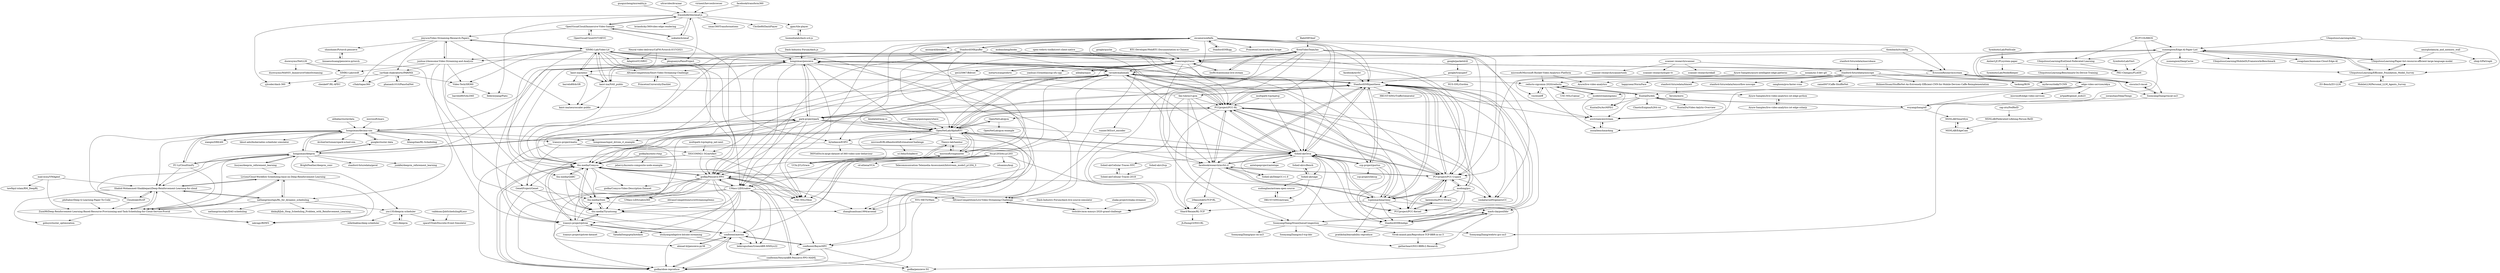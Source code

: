 digraph G {
"guoguicheng/mxreality.js" -> "fraunhoferhhi/omaf.js" ["e"=1]
"alibaba/clusterdata" -> "hongzimao/decima-sim" ["e"=1]
"ravinet/mahimahi" -> "StanfordSNR/pantheon"
"ravinet/mahimahi" -> "PCCproject/PCC-RL"
"ravinet/mahimahi" -> "hongzimao/pensieve"
"ravinet/mahimahi" -> "OpenNetLab/AlphaRTC"
"ravinet/mahimahi" -> "Soheil-ab/Orca"
"ravinet/mahimahi" -> "microsoft/ringmaster"
"ravinet/mahimahi" -> "facebookresearch/mvfst-rl"
"ravinet/mahimahi" -> "SIGCOMM21-5G/artifact"
"ravinet/mahimahi" -> "ccp-project/portus"
"ravinet/mahimahi" -> "PCCproject/PCC-Uspace"
"ravinet/mahimahi" -> "park-project/park"
"ravinet/mahimahi" -> "tcpexmachina/remy"
"ravinet/mahimahi" -> "USC-NSL/Oboe"
"ravinet/mahimahi" -> "godka/Pensieve-PPO"
"ravinet/mahimahi" -> "bytedance/E3PO"
"tkn-tub/ns3-gym" -> "StanfordSNR/pantheon" ["e"=1]
"tkn-tub/ns3-gym" -> "PCCproject/PCC-RL" ["e"=1]
"tkn-tub/ns3-gym" -> "facebookresearch/mvfst-rl" ["e"=1]
"tkn-tub/ns3-gym" -> "Sharif-Rezaie/RL-TCP" ["e"=1]
"tkn-tub/ns3-gym" -> "Soheil-ab/Orca" ["e"=1]
"tkn-tub/ns3-gym" -> "hongzimao/pensieve" ["e"=1]
"tkn-tub/ns3-gym" -> "SoonyangZhang/DrainQueueCongestion" ["e"=1]
"godka/kurento-rtmp" -> "jehervy/kurento-composite-node-example"
"godka/kurento-rtmp" -> "thu-media/Comyco"
"facebook/mvfst" -> "StanfordSNR/pantheon" ["e"=1]
"RTC-Developer/WebRTC-Documentation-in-Chinese" -> "yuanrongxi/razor" ["e"=1]
"chunying/gaminganywhere" -> "OpenNetLab/AlphaRTC" ["e"=1]
"yuanrongxi/razor" -> "OpenNetLab/AlphaRTC"
"yuanrongxi/razor" -> "qw225967/Bifrost"
"yuanrongxi/razor" -> "EricssonResearch/scream"
"yuanrongxi/razor" -> "SoonyangZhang/rmcat-ns3"
"yuanrongxi/razor" -> "metartc/yangwebrtc" ["e"=1]
"yuanrongxi/razor" -> "SoonyangZhang/DrainQueueCongestion"
"yuanrongxi/razor" -> "PCCproject/PCC-RL"
"yuanrongxi/razor" -> "PCCproject/PCC-Uspace"
"yuanrongxi/razor" -> "ravinet/mahimahi"
"yuanrongxi/razor" -> "liwf616/awesome-live-stream" ["e"=1]
"yuanrongxi/razor" -> "yanhua133/mediasoup-sfu-cpp" ["e"=1]
"yuanrongxi/razor" -> "alibaba/xquic" ["e"=1]
"yuanrongxi/razor" -> "thu-media/Comyco"
"yuanrongxi/razor" -> "thu-media/Zwei"
"yuanrongxi/razor" -> "KwaiVideoTeam/las"
"liwf616/awesome-live-stream" -> "yuanrongxi/razor" ["e"=1]
"liwf616/awesome-live-stream" -> "KwaiVideoTeam/las" ["e"=1]
"excamera/alfalfa" -> "hongzimao/pensieve"
"excamera/alfalfa" -> "OpenNetLab/AlphaRTC"
"excamera/alfalfa" -> "StanfordSNR/puffer"
"excamera/alfalfa" -> "ravinet/mahimahi"
"excamera/alfalfa" -> "aisouard/libwebrtc" ["e"=1]
"excamera/alfalfa" -> "yuanrongxi/razor"
"excamera/alfalfa" -> "StanfordSNR/pantheon"
"excamera/alfalfa" -> "Soheil-ab/Orca"
"excamera/alfalfa" -> "StanfordSNR/gg" ["e"=1]
"excamera/alfalfa" -> "UMass-LIDS/sabre"
"excamera/alfalfa" -> "PCCproject/PCC-RL"
"excamera/alfalfa" -> "PCCproject/PCC-Uspace"
"excamera/alfalfa" -> "microsoft/ringmaster"
"excamera/alfalfa" -> "EricssonResearch/scream"
"excamera/alfalfa" -> "PrincetonUniversity/NG-Scope" ["e"=1]
"SoonyangZhang/DrainQueueCongestion" -> "SoonyangZhang/ns3-tcp-bbr"
"SoonyangZhang/DrainQueueCongestion" -> "Vivek-anand-jain/Reproduce-TCP-BBR-in-ns-3"
"SoonyangZhang/DrainQueueCongestion" -> "mark-claypool/bbr"
"SoonyangZhang/DrainQueueCongestion" -> "SoonyangZhang/quic-on-ns3" ["e"=1]
"SoonyangZhang/DrainQueueCongestion" -> "Soheil-ab/Orca"
"SoonyangZhang/DrainQueueCongestion" -> "gatherheart/NS3-BBRv2-Research"
"SoonyangZhang/DrainQueueCongestion" -> "SoonyangZhang/webrtc-gcc-ns3"
"OpenVisualCloud/SVT-HEVC" -> "OpenVisualCloud/Immersive-Video-Sample" ["e"=1]
"mobinsheng/books" -> "yuanrongxi/razor" ["e"=1]
"SINRG-Lab/Video-Lit" -> "kaist-ina/nemo"
"SINRG-Lab/Video-Lit" -> "jinyucn/Video-Streaming-Research-Papers"
"SINRG-Lab/Video-Lit" -> "pkuguanyu/PanoProject"
"SINRG-Lab/Video-Lit" -> "kaist-ina/NAS_public"
"SINRG-Lab/Video-Lit" -> "awstream/awstream"
"SINRG-Lab/Video-Lit" -> "godka/Pensieve-PPO"
"SINRG-Lab/Video-Lit" -> "hongzimao/pensieve"
"SINRG-Lab/Video-Lit" -> "Video-Tech/SR360"
"SINRG-Lab/Video-Lit" -> "AItransCompetition/Short-Video-Streaming-Challenge"
"SINRG-Lab/Video-Lit" -> "AdaptiveVC/SRVC"
"SINRG-Lab/Video-Lit" -> "UMass-LIDS/sabre"
"SINRG-Lab/Video-Lit" -> "junhua-l/Awesome-Video-Streaming-and-Analysis"
"SINRG-Lab/Video-Lit" -> "thu-media/Tiyuntsong"
"SINRG-Lab/Video-Lit" -> "thu-media/Comyco"
"SINRG-Lab/Video-Lit" -> "confiwent/BayesMPC"
"park-project/park" -> "PCCproject/PCC-RL"
"park-project/park" -> "hongzimao/decima-sim"
"park-project/park" -> "hongzimao/input_driven_rl_example"
"park-project/park" -> "thu-media/Comyco"
"park-project/park" -> "hongzimao/pensieve"
"park-project/park" -> "facebookresearch/mvfst-rl"
"park-project/park" -> "godka/Pensieve-PPO"
"park-project/park" -> "Soheil-ab/Orca"
"park-project/park" -> "ravinet/mahimahi"
"park-project/park" -> "StanfordSNR/pantheon"
"park-project/park" -> "transys-project/metis"
"park-project/park" -> "OpenNetLab/AlphaRTC"
"park-project/park" -> "USC-NSL/Oboe"
"park-project/park" -> "hongzimao/deeprm"
"park-project/park" -> "AItransCompetition/Live-Video-Streaming-Challenge"
"StanfordSNR/puffer" -> "hongzimao/pensieve"
"StanfordSNR/puffer" -> "StanfordSNR/pantheon"
"StanfordSNR/puffer" -> "ravinet/mahimahi"
"StanfordSNR/puffer" -> "PCCproject/PCC-RL"
"StanfordSNR/puffer" -> "OpenNetLab/AlphaRTC"
"StanfordSNR/puffer" -> "thu-media/Comyco"
"StanfordSNR/puffer" -> "yuanrongxi/razor"
"StanfordSNR/puffer" -> "excamera/alfalfa"
"StanfordSNR/puffer" -> "UMass-LIDS/sabre"
"StanfordSNR/puffer" -> "microsoft/ringmaster"
"StanfordSNR/puffer" -> "Soheil-ab/Orca"
"StanfordSNR/puffer" -> "PCCproject/PCC-Uspace"
"StanfordSNR/puffer" -> "AItransCompetition/Live-Video-Streaming-Challenge"
"StanfordSNR/puffer" -> "godka/Pensieve-PPO"
"StanfordSNR/puffer" -> "transys-project/pitree"
"vaibkumr/JobSchedulingRLenv" -> "spaceVStab/Discrete-Event-Simulator"
"SoonyangZhang/rmcat-ns3" -> "cisco/ns3-rmcat"
"SoonyangZhang/rmcat-ns3" -> "SoonyangZhang/webrtc-gcc-ns3"
"PCCproject/PCC-Kernel" -> "PCCproject/PCC-Uspace"
"PCCproject/PCC-Kernel" -> "kaiwenzha/PCC-Vivace"
"fraunhoferhhi/omaf.js" -> "nokiatech/omaf"
"fraunhoferhhi/omaf.js" -> "OpenVisualCloud/Immersive-Video-Sample"
"fraunhoferhhi/omaf.js" -> "briandicky/360video-edge-rendering" ["e"=1]
"fraunhoferhhi/omaf.js" -> "gpac/tile-player"
"fraunhoferhhi/omaf.js" -> "yjlcoder/dash-360"
"fraunhoferhhi/omaf.js" -> "pkuguanyu/PanoProject"
"fraunhoferhhi/omaf.js" -> "xmar/360Transformations" ["e"=1]
"fraunhoferhhi/omaf.js" -> "Chrille89/DashPlayer"
"fraunhoferhhi/omaf.js" -> "federerjiang/Plato" ["e"=1]
"mark-claypool/bbr" -> "Vivek-anand-jain/Reproduce-TCP-BBR-in-ns-3"
"mark-claypool/bbr" -> "SoonyangZhang/DrainQueueCongestion"
"mark-claypool/bbr" -> "StanfordSNR/indigo"
"mark-claypool/bbr" -> "gatherheart/NS3-BBRv2-Research"
"itu-p1203/itu-p1203" -> "twitchtv/acm-mmsys-2020-grand-challenge"
"itu-p1203/itu-p1203" -> "thu-media/Comyco"
"itu-p1203/itu-p1203" -> "Telecommunication-Telemedia-Assessment/bitstream_mode3_p1204_3" ["e"=1]
"itu-p1203/itu-p1203" -> "UMass-LIDS/sabre"
"itu-p1203/itu-p1203" -> "thu-media/Tiyuntsong"
"itu-p1203/itu-p1203" -> "confiwent/BayesMPC"
"itu-p1203/itu-p1203" -> "USC-NSL/Oboe"
"itu-p1203/itu-p1203" -> "godka/Pensieve-PPO"
"itu-p1203/itu-p1203" -> "zduanmu/ksqi"
"itu-p1203/itu-p1203" -> "cd-athena/VCA" ["e"=1]
"liucyao/deeprm_reforement_learning" -> "hongzimao/deeprm"
"liucyao/deeprm_reforement_learning" -> "Livioni/Cloud-Workflow-Scheduling-base-on-Deep-Reinforcement-Learning"
"FC-Li/CloudSimPy" -> "Shahid-Mohammed-Shaikbepari/Deep-Reinforcement-Learning-for-cloud" ["e"=1]
"FC-Li/CloudSimPy" -> "hongzimao/decima-sim" ["e"=1]
"FC-Li/CloudSimPy" -> "hongzimao/deeprm" ["e"=1]
"FC-Li/CloudSimPy" -> "Zuox99/Deep-Reinforcement-Learning-Based-Resource-Provisioning-and-Task-Scheduling-for-Cloud-Service-Provid" ["e"=1]
"AItransCompetition/LiveStreamingDemo" -> "thu-media/Tiyuntsong"
"Azure-Samples/azure-intelligent-edge-patterns" -> "Azure/live-video-analytics" ["e"=1]
"modong/pcc" -> "PCCproject/PCC-Uspace"
"modong/pcc" -> "PCCproject/PCC-Kernel"
"modong/pcc" -> "kaiwenzha/PCC-Vivace"
"modong/pcc" -> "venkatarun95/genericCC"
"modong/pcc" -> "StanfordSNR/pantheon"
"modong/pcc" -> "StanfordSNR/indigo"
"modong/pcc" -> "tcpexmachina/remy"
"modong/pcc" -> "PCCproject/PCC-RL"
"open-webrtc-toolkit/owt-client-native" -> "yuanrongxi/razor" ["e"=1]
"Cloudslab/DLSF" -> "Shahid-Mohammed-Shaikbepari/Deep-Reinforcement-Learning-for-cloud" ["e"=1]
"Cloudslab/DLSF" -> "Zuox99/Deep-Reinforcement-Learning-Based-Resource-Provisioning-and-Task-Scheduling-for-Cloud-Service-Provid" ["e"=1]
"cisco/ns3-rmcat" -> "SoonyangZhang/rmcat-ns3"
"cisco/ns3-rmcat" -> "EricssonResearch/scream"
"ultravideo/kvazaar" -> "fraunhoferhhi/omaf.js" ["e"=1]
"phananh1010/PanoSalNet" -> "sarthak-chakraborty/PARIMA" ["e"=1]
"shinshiner/Pytorch-pensieve" -> "linnaeushuang/pensieve-pytorch"
"ccp-project/portus" -> "ccp-project/libccp"
"ccp-project/portus" -> "StanfordSNR/pantheon"
"ccp-project/portus" -> "StanfordSNR/indigo"
"ccp-project/portus" -> "PCCproject/PCC-Kernel"
"ccp-project/portus" -> "Soheil-ab/Orca"
"nokiatech/omaf" -> "fraunhoferhhi/omaf.js"
"nokiatech/omaf" -> "OpenVisualCloud/Immersive-Video-Sample"
"thu-media/QARC" -> "thu-media/Tiyuntsong"
"thu-media/QARC" -> "thu-media/Comyco"
"thu-media/QARC" -> "thu-media/Zwei"
"thu-media/Tiyuntsong" -> "thu-media/Comyco"
"thu-media/Tiyuntsong" -> "thu-media/Zwei"
"thu-media/Tiyuntsong" -> "bekiroguzhan/GreenABR-MMSys22"
"thu-media/Tiyuntsong" -> "transys-project/pitree"
"thu-media/Comyco" -> "godka/oboe-reproduce"
"thu-media/Comyco" -> "thu-media/Tiyuntsong"
"thu-media/Comyco" -> "thu-media/Zwei"
"thu-media/Comyco" -> "godka/Pensieve-PPO"
"thu-media/Comyco" -> "transys-project/pitree"
"thu-media/Comyco" -> "godka/Comyco-Video-Description-Dataset"
"thu-media/Comyco" -> "USC-NSL/Oboe"
"thu-media/Comyco" -> "thu-media/QARC"
"kaiwenzha/PCC-Vivace" -> "PCCproject/PCC-Kernel"
"PCCproject/PCC-Uspace" -> "PCCproject/PCC-RL"
"PCCproject/PCC-Uspace" -> "PCCproject/PCC-Kernel"
"PCCproject/PCC-Uspace" -> "StanfordSNR/pantheon"
"PCCproject/PCC-Uspace" -> "Soheil-ab/Orca"
"PCCproject/PCC-Uspace" -> "modong/pcc"
"PCCproject/PCC-Uspace" -> "venkatarun95/genericCC"
"PCCproject/PCC-Uspace" -> "facebookresearch/mvfst-rl"
"PCCproject/PCC-Uspace" -> "kaiwenzha/PCC-Vivace"
"PCCproject/PCC-Uspace" -> "tcpexmachina/remy"
"Video-Tech/SR360" -> "federerjiang/Plato" ["e"=1]
"Video-Tech/SR360" -> "barrelo89/SALI360"
"stanford-futuredata/blazeit" -> "favyen/miris"
"zoranzhao/DeepThings" -> "wuyangzhang/elf" ["e"=1]
"NYU-METS/Main" -> "zhanghuanhuan1994/arsenal"
"NYU-METS/Main" -> "godka/oboe-reproduce"
"USC-NSL/Oboe" -> "thu-media/Comyco"
"rh01/deeprm" -> "yxc135/deeprm-scheduler"
"AItransCompetition/Live-Video-Streaming-Challenge" -> "twitchtv/acm-mmsys-2020-grand-challenge"
"AItransCompetition/Live-Video-Streaming-Challenge" -> "thu-media/Comyco"
"viscloud/ff" -> "reducto-sigcomm-2020/reducto"
"UMass-LIDS/sabre" -> "godka/Pensieve-PPO"
"UMass-LIDS/sabre" -> "USC-NSL/Oboe"
"UMass-LIDS/sabre" -> "thu-media/Comyco"
"UMass-LIDS/sabre" -> "bekiroguzhan/GreenABR-MMSys22"
"UMass-LIDS/sabre" -> "AItransCompetition/Live-Video-Streaming-Challenge"
"UMass-LIDS/sabre" -> "UMass-LIDS/sabre360"
"UMass-LIDS/sabre" -> "thu-media/Tiyuntsong"
"UMass-LIDS/sabre" -> "transys-project/pitree"
"UMass-LIDS/sabre" -> "ntsliyang/adaptive-bitrate-streaming"
"UMass-LIDS/sabre" -> "thu-media/Zwei"
"UMass-LIDS/sabre" -> "godka/oboe-reproduce"
"UMass-LIDS/sabre" -> "confiwent/merina"
"transys-project/pitree" -> "thu-media/Tiyuntsong"
"transys-project/pitree" -> "godka/oboe-reproduce"
"transys-project/pitree" -> "transys-project/pitree-dataset"
"transys-project/pitree" -> "thu-media/Comyco"
"transys-project/pitree" -> "confiwent/merina"
"transys-project/pitree" -> "ntsliyang/adaptive-bitrate-streaming"
"transys-project/pitree" -> "thu-media/Zwei"
"transys-project/pitree" -> "SatadalSengupta/hotdash"
"Vivek-anand-jain/Reproduce-TCP-BBR-in-ns-3" -> "gatherheart/NS3-BBRv2-Research"
"Vivek-anand-jain/Reproduce-TCP-BBR-in-ns-3" -> "mark-claypool/bbr"
"PCCproject/PCC-RL" -> "Soheil-ab/Orca"
"PCCproject/PCC-RL" -> "StanfordSNR/pantheon"
"PCCproject/PCC-RL" -> "PCCproject/PCC-Uspace"
"PCCproject/PCC-RL" -> "StanfordSNR/indigo"
"PCCproject/PCC-RL" -> "facebookresearch/mvfst-rl"
"PCCproject/PCC-RL" -> "OpenNetLab/AlphaRTC"
"PCCproject/PCC-RL" -> "PCCproject/PCC-Kernel"
"PCCproject/PCC-RL" -> "tcpexmachina/remy"
"PCCproject/PCC-RL" -> "ravinet/mahimahi"
"PCCproject/PCC-RL" -> "park-project/park"
"PCCproject/PCC-RL" -> "Sharif-Rezaie/RL-TCP"
"PCCproject/PCC-RL" -> "hongzimao/pensieve"
"PCCproject/PCC-RL" -> "thu-media/Comyco"
"PCCproject/PCC-RL" -> "venkatarun95/genericCC"
"PCCproject/PCC-RL" -> "OpenNetLab/gym"
"awstream/awstream" -> "zxxia/benchmarking"
"kaist-ina/NAS_public" -> "kaist-ina/nemo"
"kaist-ina/NAS_public" -> "kaist-ina/neuroscaler-public"
"kaist-ina/NAS_public" -> "awstream/awstream"
"kaist-ina/NAS_public" -> "thu-media/Comyco"
"kaist-ina/NAS_public" -> "SINRG-Lab/Video-Lit"
"Soheil-ab/c2tcp" -> "Soheil-ab/Cellular-Traces-2018"
"Soheil-ab/Cellular-Traces-2018" -> "Soheil-ab/Cellular-Traces-NYC"
"ntsliyang/adaptive-bitrate-streaming" -> "transys-project/pitree"
"ntsliyang/adaptive-bitrate-streaming" -> "bekiroguzhan/GreenABR-MMSys22"
"pkuguanyu/PanoProject" -> "UMass-LIDS/sabre360"
"philtabor/Deep-Q-Learning-Paper-To-Code" -> "Zuox99/Deep-Reinforcement-Learning-Based-Resource-Provisioning-and-Task-Scheduling-for-Cloud-Service-Provid" ["e"=1]
"KuntaiDu/dds" -> "reducto-sigcomm-2020/reducto"
"KuntaiDu/dds" -> "KuntaiDu/AccMPEG"
"KuntaiDu/dds" -> "zxxia/benchmarking"
"KuntaiDu/dds" -> "awstream/awstream"
"KuntaiDu/dds" -> "KuntaiDu/Video-Aalytic-Overview"
"KuntaiDu/dds" -> "wuyangzhang/elf"
"KuntaiDu/dds" -> "ChaoticEnigma/h264-roi"
"KuntaiDu/dds" -> "kaist-ina/neuroscaler-public"
"microsoft/maro" -> "hongzimao/decima-sim" ["e"=1]
"zxxia/benchmarking" -> "awstream/awstream"
"shaka-project/shaka-streamer" -> "twitchtv/acm-mmsys-2020-grand-challenge" ["e"=1]
"google/transperf" -> "NUS-SNL/Gordon"
"google/transperf" -> "StanfordSNR/pantheon"
"multipath-tcp/mptcp_net-next" -> "SIGCOMM21-5G/artifact" ["e"=1]
"KwaiVideoTeam/las" -> "StanfordSNR/pantheon"
"KwaiVideoTeam/las" -> "venkatarun95/genericCC"
"KwaiVideoTeam/las" -> "PCCproject/PCC-Uspace"
"KwaiVideoTeam/las" -> "liwf616/awesome-live-stream" ["e"=1]
"KwaiVideoTeam/las" -> "twitchtv/acm-mmsys-2020-grand-challenge"
"KwaiVideoTeam/las" -> "yuanrongxi/razor"
"KwaiVideoTeam/las" -> "UMass-LIDS/sabre"
"KwaiVideoTeam/las" -> "facebookresearch/mvfst-rl"
"KwaiVideoTeam/las" -> "runner365/srt_encoder" ["e"=1]
"EricssonResearch/scream" -> "cisco/ns3-rmcat"
"EricssonResearch/scream" -> "yuanrongxi/razor"
"EricssonResearch/scream" -> "SoonyangZhang/rmcat-ns3"
"EricssonResearch/scream" -> "OpenNetLab/AlphaRTC"
"facebookresearch/mvfst-rl" -> "StanfordSNR/pantheon"
"facebookresearch/mvfst-rl" -> "Soheil-ab/Orca"
"facebookresearch/mvfst-rl" -> "PCCproject/PCC-RL"
"facebookresearch/mvfst-rl" -> "20kaushik02/TCP-RL"
"facebookresearch/mvfst-rl" -> "PCCproject/PCC-Uspace"
"facebookresearch/mvfst-rl" -> "Soheil-ab/DeepCC.v1.0"
"facebookresearch/mvfst-rl" -> "Sharif-Rezaie/RL-TCP"
"facebookresearch/mvfst-rl" -> "StanfordSNR/indigo"
"facebookresearch/mvfst-rl" -> "tcpexmachina/remy"
"thu-media/Zwei" -> "thu-media/Tiyuntsong"
"thu-media/Zwei" -> "zhanghuanhuan1994/arsenal"
"Sharif-Rezaie/RL-TCP" -> "20kaushik02/TCP-RL"
"Sharif-Rezaie/RL-TCP" -> "JLZhong23/NS3-RL"
"Shahid-Mohammed-Shaikbepari/Deep-Reinforcement-Learning-for-cloud" -> "Zuox99/Deep-Reinforcement-Learning-Based-Resource-Provisioning-and-Task-Scheduling-for-Cloud-Service-Provid"
"Shahid-Mohammed-Shaikbepari/Deep-Reinforcement-Learning-for-cloud" -> "Livioni/Cloud-Workflow-Scheduling-base-on-Deep-Reinforcement-Learning"
"Shahid-Mohammed-Shaikbepari/Deep-Reinforcement-Learning-for-cloud" -> "zahragc/RDWS"
"Shahid-Mohammed-Shaikbepari/Deep-Reinforcement-Learning-for-cloud" -> "nathangrinsztajn/RL_for_dynamic_scheduling"
"Shahid-Mohammed-Shaikbepari/Deep-Reinforcement-Learning-for-cloud" -> "gohsyi/cluster_optimization"
"Shahid-Mohammed-Shaikbepari/Deep-Reinforcement-Learning-for-cloud" -> "Cloudslab/DLSF" ["e"=1]
"godka/Pensieve-PPO" -> "godka/oboe-reproduce"
"godka/Pensieve-PPO" -> "thu-media/Comyco"
"godka/Pensieve-PPO" -> "thu-media/Zwei"
"godka/Pensieve-PPO" -> "confiwent/merina"
"godka/Pensieve-PPO" -> "ahmad-hl/pensieve-py38"
"godka/Pensieve-PPO" -> "confiwent/NeuralABR-Pensieve-PPO-MAML"
"godka/Pensieve-PPO" -> "UMass-LIDS/sabre"
"godka/Pensieve-PPO" -> "USC-NSL/Oboe"
"godka/Pensieve-PPO" -> "confiwent/BayesMPC"
"godka/Pensieve-PPO" -> "zhanghuanhuan1994/arsenal"
"godka/Pensieve-PPO" -> "godka/Comyco-Video-Description-Dataset"
"godka/Pensieve-PPO" -> "godka/pensieve-5G"
"godka/Pensieve-PPO" -> "transys-project/pitree"
"godka/Pensieve-PPO" -> "thu-media/Tiyuntsong"
"godka/Pensieve-PPO" -> "SatadalSengupta/hotdash"
"Soheil-ab/Cellular-Traces-NYC" -> "Soheil-ab/Cellular-Traces-2018"
"Soheil-ab/Orca" -> "PCCproject/PCC-RL"
"Soheil-ab/Orca" -> "StanfordSNR/pantheon"
"Soheil-ab/Orca" -> "facebookresearch/mvfst-rl"
"Soheil-ab/Orca" -> "PCCproject/PCC-Uspace"
"Soheil-ab/Orca" -> "Soheil-ab/DeepCC.v1.0"
"Soheil-ab/Orca" -> "Soheil-ab/sage"
"Soheil-ab/Orca" -> "Soheil-ab/ccBench"
"Soheil-ab/Orca" -> "tcpexmachina/remy"
"Soheil-ab/Orca" -> "StanfordSNR/indigo"
"Soheil-ab/Orca" -> "PCCproject/PCC-Kernel"
"Soheil-ab/Orca" -> "Soheil-ab/Cellular-Traces-NYC"
"Soheil-ab/Orca" -> "OpenNetLab/AlphaRTC"
"Soheil-ab/Orca" -> "antelopeproject/antelope"
"Soheil-ab/Orca" -> "ccp-project/portus"
"hongzimao/decima-sim" -> "park-project/park"
"hongzimao/decima-sim" -> "hongzimao/deeprm"
"hongzimao/decima-sim" -> "FC-Li/CloudSimPy" ["e"=1]
"hongzimao/decima-sim" -> "nathangrinsztajn/RL_for_dynamic_scheduling"
"hongzimao/decima-sim" -> "hkust-adsl/kubernetes-scheduler-simulator" ["e"=1]
"hongzimao/decima-sim" -> "ArchieGertsman/spark-sched-sim" ["e"=1]
"hongzimao/decima-sim" -> "Cloudslab/DLSF" ["e"=1]
"hongzimao/decima-sim" -> "hliangzhao/RL-Scheduling"
"hongzimao/decima-sim" -> "hongzimao/input_driven_rl_example"
"hongzimao/decima-sim" -> "xiangni/DREAM"
"hongzimao/decima-sim" -> "google/cluster-data" ["e"=1]
"hongzimao/decima-sim" -> "transys-project/metis"
"hongzimao/decima-sim" -> "Shahid-Mohammed-Shaikbepari/Deep-Reinforcement-Learning-for-cloud"
"hongzimao/decima-sim" -> "hongzimao/pensieve"
"cap-ntu/FedReID" -> "MSNLAB/Federated-Lifelong-Person-ReID" ["e"=1]
"microsoft/Microsoft-Rocket-Video-Analytics-Platform" -> "Azure/live-video-analytics"
"microsoft/Microsoft-Rocket-Video-Analytics-Platform" -> "reducto-sigcomm-2020/reducto"
"linnaeushuang/pensieve-pytorch" -> "shinshiner/Pytorch-pensieve"
"yxc135/deeprm-scheduler" -> "rh01/deeprm"
"yxc135/deeprm-scheduler" -> "spaceVStab/Discrete-Event-Simulator"
"yxc135/deeprm-scheduler" -> "mfatihaktas/deep-scheduler"
"kaist-ina/nemo" -> "kaist-ina/NAS_public"
"kaist-ina/nemo" -> "SINRG-Lab/Video-Lit"
"kaist-ina/nemo" -> "kaist-ina/neuroscaler-public"
"kaist-ina/nemo" -> "reducto-sigcomm-2020/reducto"
"kaist-ina/nemo" -> "barrelo89/dcSR"
"OpenVisualCloud/Immersive-Video-Sample" -> "nokiatech/omaf"
"OpenVisualCloud/Immersive-Video-Sample" -> "fraunhoferhhi/omaf.js"
"OpenVisualCloud/Immersive-Video-Sample" -> "jinyucn/Video-Streaming-Research-Papers"
"OpenVisualCloud/Immersive-Video-Sample" -> "bytedance/E3PO"
"OpenVisualCloud/Immersive-Video-Sample" -> "OpenVisualCloud/SVT-HEVC" ["e"=1]
"runner365/srt_encoder" -> "NYU-METS/Main" ["e"=1]
"twitchtv/acm-mmsys-2020-grand-challenge" -> "AItransCompetition/Live-Video-Streaming-Challenge"
"modelstreaming/ams" -> "awstream/awstream"
"modelstreaming/ams" -> "reducto-sigcomm-2020/reducto"
"reducto-sigcomm-2020/reducto" -> "KuntaiDu/dds"
"reducto-sigcomm-2020/reducto" -> "viscloud/ff"
"reducto-sigcomm-2020/reducto" -> "modelstreaming/ams"
"reducto-sigcomm-2020/reducto" -> "KuntaiDu/AccMPEG"
"reducto-sigcomm-2020/reducto" -> "USC-NSL/Caesar"
"reducto-sigcomm-2020/reducto" -> "zxxia/benchmarking"
"Azure/live-video-analytics" -> "Azure-Samples/live-video-analytics-iot-edge-python"
"sarthak-chakraborty/PARIMA" -> "phananh1010/PanoSalNet" ["e"=1]
"sarthak-chakraborty/PARIMA" -> "yjlcoder/dash-360"
"sarthak-chakraborty/PARIMA" -> "c3lab/tapas360"
"sarthak-chakraborty/PARIMA" -> "Video-Tech/SR360"
"transys-project/metis" -> "transys-project/pitree"
"transys-project/metis" -> "Soheil-ab/Orca"
"transys-project/metis" -> "GenetProject/Genet"
"transys-project/metis" -> "SIGCOMM21-5G/artifact"
"Azure-Samples/live-video-analytics-iot-edge-python" -> "Azure-Samples/live-video-analytics-iot-edge-csharp"
"Azure-Samples/live-video-analytics-iot-edge-csharp" -> "Azure-Samples/live-video-analytics-iot-edge-python"
"SymbioticLab/FedScale" -> "AmberLJC/FLsystem-paper" ["e"=1]
"google/cluster-data" -> "hongzimao/decima-sim" ["e"=1]
"google/cluster-data" -> "hongzimao/deeprm" ["e"=1]
"google/packetdrill" -> "google/transperf" ["e"=1]
"xumengwei/Edge-AI-Paper-List" -> "UbiquitousLearning/Paper-list-resource-efficient-large-language-model"
"xumengwei/Edge-AI-Paper-List" -> "UbiquitousLearning/End2end-Federated-Learning"
"xumengwei/Edge-AI-Paper-List" -> "edge-video-services/ekya"
"xumengwei/Edge-AI-Paper-List" -> "wuyangzhang/elf"
"xumengwei/Edge-AI-Paper-List" -> "UbiquitousLearning/MobileDLFrameworksBenchmark"
"xumengwei/Edge-AI-Paper-List" -> "UbiquitousLearning/Efficient_Foundation_Model_Survey"
"xumengwei/Edge-AI-Paper-List" -> "junhua-l/Awesome-Video-Streaming-and-Analysis"
"xumengwei/Edge-AI-Paper-List" -> "PKU-Chengxu/FLASH"
"xumengwei/Edge-AI-Paper-List" -> "swagshaw/Awesome-Cloud-Edge-AI"
"xumengwei/Edge-AI-Paper-List" -> "xumengwei/DeepCache"
"UbiquitousLearning/End2end-Federated-Learning" -> "UbiquitousLearning/Benchmark-On-Device-Training"
"UbiquitousLearning/End2end-Federated-Learning" -> "PKU-Chengxu/FLASH"
"MSNLAB/SmartEye" -> "MSNLAB/EdgeCam"
"confiwent/NeuralABR-Pensieve-PPO-MAML" -> "confiwent/BayesMPC"
"confiwent/NeuralABR-Pensieve-PPO-MAML" -> "confiwent/merina"
"confiwent/NeuralABR-Pensieve-PPO-MAML" -> "godka/pensieve-5G"
"confiwent/NeuralABR-Pensieve-PPO-MAML" -> "godka/Pensieve-PPO"
"confiwent/NeuralABR-Pensieve-PPO-MAML" -> "godka/oboe-reproduce"
"confiwent/BayesMPC" -> "confiwent/NeuralABR-Pensieve-PPO-MAML"
"confiwent/BayesMPC" -> "confiwent/merina"
"confiwent/BayesMPC" -> "godka/pensieve-5G"
"confiwent/BayesMPC" -> "godka/oboe-reproduce"
"google/quiche" -> "yuanrongxi/razor" ["e"=1]
"amirgholami/ai_and_memory_wall" -> "UbiquitousLearning/Paper-list-resource-efficient-large-language-model"
"amirgholami/ai_and_memory_wall" -> "zhiqi-0/PaGraph" ["e"=1]
"Dash-Industry-Forum/dash-live-source-simulator" -> "twitchtv/acm-mmsys-2020-grand-challenge" ["e"=1]
"jinyucn/Video-Streaming-Research-Papers" -> "junhua-l/Awesome-Video-Streaming-and-Analysis"
"jinyucn/Video-Streaming-Research-Papers" -> "SINRG-Lab/Video-Lit"
"jinyucn/Video-Streaming-Research-Papers" -> "sarthak-chakraborty/PARIMA"
"jinyucn/Video-Streaming-Research-Papers" -> "shinshiner/Pytorch-pensieve"
"jinyucn/Video-Streaming-Research-Papers" -> "kaist-ina/neuroscaler-public"
"jinyucn/Video-Streaming-Research-Papers" -> "c3lab/tapas360"
"virinext/hevcesbrowser" -> "fraunhoferhhi/omaf.js" ["e"=1]
"Zuox99/Deep-Reinforcement-Learning-Based-Resource-Provisioning-and-Task-Scheduling-for-Cloud-Service-Provid" -> "Shahid-Mohammed-Shaikbepari/Deep-Reinforcement-Learning-for-cloud"
"Zuox99/Deep-Reinforcement-Learning-Based-Resource-Provisioning-and-Task-Scheduling-for-Cloud-Service-Provid" -> "zahragc/RDWS"
"Zuox99/Deep-Reinforcement-Learning-Based-Resource-Provisioning-and-Task-Scheduling-for-Cloud-Service-Provid" -> "Livioni/Cloud-Workflow-Scheduling-base-on-Deep-Reinforcement-Learning"
"Zuox99/Deep-Reinforcement-Learning-Based-Resource-Provisioning-and-Task-Scheduling-for-Cloud-Service-Provid" -> "gohsyi/cluster_optimization"
"SymbioticLab/Oort" -> "PKU-Chengxu/FLASH" ["e"=1]
"OpenNetLab/AlphaRTC" -> "OpenNetLab/gym"
"OpenNetLab/AlphaRTC" -> "microsoft/ringmaster"
"OpenNetLab/AlphaRTC" -> "thu-media/Comyco"
"OpenNetLab/AlphaRTC" -> "godka/oboe-reproduce"
"OpenNetLab/AlphaRTC" -> "GenetProject/Genet"
"OpenNetLab/AlphaRTC" -> "PCCproject/PCC-RL"
"OpenNetLab/AlphaRTC" -> "Soheil-ab/Orca"
"OpenNetLab/AlphaRTC" -> "Thesys-lab/tambur"
"OpenNetLab/AlphaRTC" -> "zhanghuanhuan1994/arsenal"
"OpenNetLab/AlphaRTC" -> "microsoft/RL4BandwidthEstimationChallenge"
"OpenNetLab/AlphaRTC" -> "godka/Pensieve-PPO"
"OpenNetLab/AlphaRTC" -> "bytedance/E3PO"
"OpenNetLab/AlphaRTC" -> "thu-media/Zwei"
"OpenNetLab/AlphaRTC" -> "confiwent/merina"
"OpenNetLab/AlphaRTC" -> "ravinet/mahimahi"
"Neural-video-delivery/CaFM-Pytorch-ICCV2021" -> "kaist-ina/NAS_public"
"Neural-video-delivery/CaFM-Pytorch-ICCV2021" -> "AdaptiveVC/SRVC"
"nathangrinsztajn/RL_for_dynamic_scheduling" -> "Shahid-Mohammed-Shaikbepari/Deep-Reinforcement-Learning-for-cloud"
"nathangrinsztajn/RL_for_dynamic_scheduling" -> "Livioni/Cloud-Workflow-Scheduling-base-on-Deep-Reinforcement-Learning"
"nathangrinsztajn/RL_for_dynamic_scheduling" -> "zahragc/RDWS"
"nathangrinsztajn/RL_for_dynamic_scheduling" -> "nathangrinsztajn/DAG-scheduling"
"nathangrinsztajn/RL_for_dynamic_scheduling" -> "Zuox99/Deep-Reinforcement-Learning-Based-Resource-Provisioning-and-Task-Scheduling-for-Cloud-Service-Provid"
"nathangrinsztajn/RL_for_dynamic_scheduling" -> "dmksjfl/Job_Shop_Scheduling_Problem_with_Reinforcement_Learning" ["e"=1]
"nathangrinsztajn/RL_for_dynamic_scheduling" -> "yxc135/deeprm-scheduler"
"wuyangzhang/elf" -> "KuntaiDu/dds"
"wuyangzhang/elf" -> "awstream/awstream"
"wuyangzhang/elf" -> "MSNLAB/SmartEye"
"OpenNetLab/gym" -> "OpenNetLab/AlphaRTC"
"OpenNetLab/gym" -> "OpenNetLab/gym-example"
"SIGCOMM21-5G/artifact" -> "godka/oboe-reproduce"
"SIGCOMM21-5G/artifact" -> "USC-NSL/Oboe"
"SIGCOMM21-5G/artifact" -> "thu-media/Comyco"
"SIGCOMM21-5G/artifact" -> "godka/Pensieve-PPO"
"gpac/tile-player" -> "tnomedialab/dash-srd.js"
"alibaba/xquic" -> "yuanrongxi/razor" ["e"=1]
"MSNLAB/Federated-Lifelong-Person-ReID" -> "MSNLAB/EdgeCam"
"thombashi/tcconfig" -> "yuanrongxi/razor" ["e"=1]
"thombashi/tcconfig" -> "EricssonResearch/scream" ["e"=1]
"facebook/transform360" -> "fraunhoferhhi/omaf.js" ["e"=1]
"stanford-futuredata/macrobase" -> "stanford-futuredata/noscope" ["e"=1]
"multipath-tcp/mptcp" -> "Soheil-ab/Orca" ["e"=1]
"multipath-tcp/mptcp" -> "PCCproject/PCC-RL" ["e"=1]
"20kaushik02/TCP-RL" -> "Sharif-Rezaie/RL-TCP"
"AmberLJC/FLsystem-paper" -> "SymbioticLab/ModelKeeper" ["e"=1]
"AmberLJC/FLsystem-paper" -> "PKU-Chengxu/FLASH"
"metartc/yangwebrtc" -> "yuanrongxi/razor" ["e"=1]
"AItransCompetition/Short-Video-Streaming-Challenge" -> "PrincetonUniversity/Dashlet"
"AItransCompetition/Short-Video-Streaming-Challenge" -> "thu-media/Comyco"
"ahmad-hl/pensieve-py38" -> "confiwent/merina"
"mail-ecnu/VMAgent" -> "Zuox99/Deep-Reinforcement-Learning-Based-Resource-Provisioning-and-Task-Scheduling-for-Cloud-Service-Provid"
"mail-ecnu/VMAgent" -> "Shahid-Mohammed-Shaikbepari/Deep-Reinforcement-Learning-for-cloud"
"mail-ecnu/VMAgent" -> "tawfiqul-islam/RM_DeepRL"
"edge-video-services/ekya" -> "modelstreaming/ams"
"edge-video-services/ekya" -> "artpad6/gemel_nsdi23" ["e"=1]
"edge-video-services/ekya" -> "microsoft/edge-video-services"
"edge-video-services/ekya" -> "awstream/awstream"
"edge-video-services/ekya" -> "wuyangzhang/elf"
"edge-video-services/ekya" -> "KuntaiDu/dds"
"edge-video-services/ekya" -> "xumengwei/Edge-AI-Paper-List"
"Livioni/Cloud-Workflow-Scheduling-base-on-Deep-Reinforcement-Learning" -> "Shahid-Mohammed-Shaikbepari/Deep-Reinforcement-Learning-for-cloud"
"Livioni/Cloud-Workflow-Scheduling-base-on-Deep-Reinforcement-Learning" -> "zahragc/RDWS"
"Livioni/Cloud-Workflow-Scheduling-base-on-Deep-Reinforcement-Learning" -> "Zuox99/Deep-Reinforcement-Learning-Based-Resource-Provisioning-and-Task-Scheduling-for-Cloud-Service-Provid"
"Livioni/Cloud-Workflow-Scheduling-base-on-Deep-Reinforcement-Learning" -> "nathangrinsztajn/RL_for_dynamic_scheduling"
"Thesys-lab/tambur" -> "microsoft/ringmaster"
"Thesys-lab/tambur" -> "UChi-JCL/Grace"
"GenetProject/Genet" -> "godka/oboe-reproduce"
"GenetProject/Genet" -> "thu-media/Zwei"
"GenetProject/Genet" -> "confiwent/merina"
"SINRG-Lab/swift" -> "chenke97/RL-AFEC"
"godka/oboe-reproduce" -> "confiwent/merina"
"godka/oboe-reproduce" -> "thu-media/Comyco"
"kixelated/moq-rs" -> "OpenNetLab/AlphaRTC" ["e"=1]
"MSNLAB/EdgeCam" -> "MSNLAB/SmartEye"
"confiwent/merina" -> "godka/oboe-reproduce"
"confiwent/merina" -> "confiwent/BayesMPC"
"confiwent/merina" -> "bekiroguzhan/GreenABR-MMSys22"
"confiwent/merina" -> "ahmad-hl/pensieve-py38"
"StanfordSNR/pantheon" -> "Soheil-ab/Orca"
"StanfordSNR/pantheon" -> "PCCproject/PCC-RL"
"StanfordSNR/pantheon" -> "facebookresearch/mvfst-rl"
"StanfordSNR/pantheon" -> "PCCproject/PCC-Uspace"
"StanfordSNR/pantheon" -> "StanfordSNR/indigo"
"StanfordSNR/pantheon" -> "ravinet/mahimahi"
"StanfordSNR/pantheon" -> "ccp-project/portus"
"StanfordSNR/pantheon" -> "tcpexmachina/remy"
"StanfordSNR/pantheon" -> "venkatarun95/genericCC"
"StanfordSNR/pantheon" -> "PCCproject/PCC-Kernel"
"StanfordSNR/pantheon" -> "hongzimao/pensieve"
"StanfordSNR/pantheon" -> "modong/pcc"
"StanfordSNR/pantheon" -> "mark-claypool/bbr"
"StanfordSNR/pantheon" -> "tkn-tub/ns3-gym" ["e"=1]
"StanfordSNR/pantheon" -> "HKUST-SING/TrafficGenerator" ["e"=1]
"junhua-l/Awesome-Video-Streaming-and-Analysis" -> "confiwent/merina"
"junhua-l/Awesome-Video-Streaming-and-Analysis" -> "SINRG-Lab/swift"
"junhua-l/Awesome-Video-Streaming-and-Analysis" -> "jinyucn/Video-Streaming-Research-Papers"
"junhua-l/Awesome-Video-Streaming-and-Analysis" -> "transys-project/pitree"
"junhua-l/Awesome-Video-Streaming-and-Analysis" -> "sarthak-chakraborty/PARIMA"
"junhua-l/Awesome-Video-Streaming-and-Analysis" -> "Video-Tech/SR360"
"PrincetonUniversity/Dashlet" -> "AItransCompetition/Short-Video-Streaming-Challenge"
"tnomedialab/dash-srd.js" -> "gpac/tile-player"
"UbiquitousLearning/mllm" -> "UbiquitousLearning/Efficient_Foundation_Model_Survey" ["e"=1]
"UbiquitousLearning/mllm" -> "xumengwei/Edge-AI-Paper-List" ["e"=1]
"BabitMF/bmf" -> "KwaiVideoTeam/las" ["e"=1]
"Dash-Industry-Forum/dash.js" -> "hongzimao/pensieve" ["e"=1]
"UbiquitousLearning/Paper-list-resource-efficient-large-language-model" -> "xumengwei/Edge-AI-Paper-List"
"UbiquitousLearning/Paper-list-resource-efficient-large-language-model" -> "UbiquitousLearning/Efficient_Foundation_Model_Survey"
"scanner-research/scanner" -> "scanner-research/rekall"
"scanner-research/scanner" -> "scanner-research/scannertools"
"scanner-research/scanner" -> "stanford-futuredata/noscope"
"scanner-research/scanner" -> "scanner-research/esper-tv"
"microsoft/ringmaster" -> "Thesys-lab/tambur"
"microsoft/ringmaster" -> "UChi-JCL/Grace"
"microsoft/ringmaster" -> "OpenNetLab/AlphaRTC"
"tcpexmachina/remy" -> "StanfordSNR/indigo"
"tcpexmachina/remy" -> "Soheil-ab/Orca"
"tcpexmachina/remy" -> "StanfordSNR/pantheon"
"tcpexmachina/remy" -> "PCCproject/PCC-RL"
"tcpexmachina/remy" -> "facebookresearch/mvfst-rl"
"tcpexmachina/remy" -> "PCCproject/PCC-Uspace"
"tcpexmachina/remy" -> "pratiksha/learnability-reproduce"
"tcpexmachina/remy" -> "PCCproject/PCC-Kernel"
"tcpexmachina/remy" -> "Sharif-Rezaie/RL-TCP"
"tcpexmachina/remy" -> "mark-claypool/bbr"
"microsoft/RL4BandwidthEstimationChallenge" -> "n13eho/Schaferct"
"Soheil-ab/ccBench" -> "Soheil-ab/sage"
"Soheil-ab/sage" -> "Soheil-ab/ccBench"
"Soheil-ab/sage" -> "HKUST-SING/astraea"
"Soheil-ab/sage" -> "xudongliao/astraea-open-source"
"bytedance/E3PO" -> "zhanghuanhuan1994/arsenal"
"bytedance/E3PO" -> "360VidStr/A-large-dataset-of-360-video-user-behaviour"
"bytedance/E3PO" -> "thu-media/Comyco"
"BUPT-OS/RROS" -> "UbiquitousLearning/End2end-Federated-Learning" ["e"=1]
"BUPT-OS/RROS" -> "UbiquitousLearning/Efficient_Foundation_Model_Survey" ["e"=1]
"BUPT-OS/RROS" -> "xumengwei/Edge-AI-Paper-List" ["e"=1]
"duowuyms/NetLLM" -> "duowuyms/MANSY_ImmersiveVideoStreaming"
"duowuyms/NetLLM" -> "GenetProject/Genet"
"duowuyms/NetLLM" -> "SINRG-Lab/swift"
"MobileLLM/Personal_LLM_Agents_Survey" -> "UbiquitousLearning/Efficient_Foundation_Model_Survey" ["e"=1]
"hongzimao/deeprm" -> "hongzimao/decima-sim"
"hongzimao/deeprm" -> "liucyao/deeprm_reforement_learning"
"hongzimao/deeprm" -> "FC-Li/CloudSimPy" ["e"=1]
"hongzimao/deeprm" -> "BrightFeather/deeprm_conv"
"hongzimao/deeprm" -> "park-project/park"
"hongzimao/deeprm" -> "Shahid-Mohammed-Shaikbepari/Deep-Reinforcement-Learning-for-cloud"
"hongzimao/deeprm" -> "hongzimao/pensieve"
"hongzimao/deeprm" -> "stanford-futuredata/gavel" ["e"=1]
"hongzimao/deeprm" -> "Zuox99/Deep-Reinforcement-Learning-Based-Resource-Provisioning-and-Task-Scheduling-for-Cloud-Service-Provid"
"hongzimao/deeprm" -> "junkfei/deeprm_reforement_learning"
"hongzimao/deeprm" -> "Cloudslab/DLSF" ["e"=1]
"hongzimao/deeprm" -> "google/cluster-data" ["e"=1]
"hongzimao/deeprm" -> "yxc135/deeprm-scheduler"
"UbiquitousLearning/Efficient_Foundation_Model_Survey" -> "UbiquitousLearning/Paper-list-resource-efficient-large-language-model"
"UbiquitousLearning/Efficient_Foundation_Model_Survey" -> "xumengwei/Edge-AI-Paper-List"
"UbiquitousLearning/Efficient_Foundation_Model_Survey" -> "MobileLLM/Personal_LLM_Agents_Survey" ["e"=1]
"UbiquitousLearning/Efficient_Foundation_Model_Survey" -> "ZO-Bench/ZO-LLM" ["e"=1]
"HKUST-SING/astraea" -> "xudongliao/astraea-open-source"
"UChi-JCL/Grace" -> "Thesys-lab/tambur"
"UChi-JCL/Grace" -> "microsoft/ringmaster"
"StanfordSNR/gg" -> "excamera/alfalfa" ["e"=1]
"stanford-futuredata/noscope" -> "stanford-futuredata/tensorflow-noscope"
"stanford-futuredata/noscope" -> "stanford-futuredata/blazeit"
"stanford-futuredata/noscope" -> "sanghoon/pva-faster-rcnn" ["e"=1]
"stanford-futuredata/noscope" -> "reducto-sigcomm-2020/reducto"
"stanford-futuredata/noscope" -> "camel007/Caffe-ShuffleNet" ["e"=1]
"stanford-futuredata/noscope" -> "HolmesShuan/ShuffleNet-An-Extremely-Efficient-CNN-for-Mobile-Devices-Caffe-Reimplementation" ["e"=1]
"stanford-futuredata/noscope" -> "taokong/RON" ["e"=1]
"stanford-futuredata/noscope" -> "viscloud/ff"
"stanford-futuredata/noscope" -> "myfavouritekk/T-CNN" ["e"=1]
"stanford-futuredata/noscope" -> "happynear/NormFace" ["e"=1]
"StanfordSNR/indigo" -> "StanfordSNR/pantheon"
"StanfordSNR/indigo" -> "pratiksha/learnability-reproduce"
"xudongliao/astraea-open-source" -> "HKUST-SING/astraea"
"nsnam/ns-3-dev-git" -> "PCCproject/PCC-Uspace" ["e"=1]
"nsnam/ns-3-dev-git" -> "cisco/ns3-rmcat" ["e"=1]
"hongzimao/pensieve" -> "godka/Pensieve-PPO"
"hongzimao/pensieve" -> "ravinet/mahimahi"
"hongzimao/pensieve" -> "PCCproject/PCC-RL"
"hongzimao/pensieve" -> "thu-media/Comyco"
"hongzimao/pensieve" -> "kaist-ina/NAS_public"
"hongzimao/pensieve" -> "SINRG-Lab/Video-Lit"
"hongzimao/pensieve" -> "UMass-LIDS/sabre"
"hongzimao/pensieve" -> "StanfordSNR/pantheon"
"hongzimao/pensieve" -> "USC-NSL/Oboe"
"hongzimao/pensieve" -> "OpenNetLab/AlphaRTC"
"hongzimao/pensieve" -> "park-project/park"
"hongzimao/pensieve" -> "AItransCompetition/Short-Video-Streaming-Challenge"
"hongzimao/pensieve" -> "AItransCompetition/Live-Video-Streaming-Challenge"
"hongzimao/pensieve" -> "kaist-ina/nemo"
"hongzimao/pensieve" -> "thu-media/QARC"
"guoguicheng/mxreality.js" ["l"="-31.712,-36.113", "c"=272]
"fraunhoferhhi/omaf.js" ["l"="63.29,-13.537"]
"alibaba/clusterdata" ["l"="63.246,-12.617", "c"=1127]
"hongzimao/decima-sim" ["l"="63.176,-13.357"]
"ravinet/mahimahi" ["l"="63.264,-13.343"]
"StanfordSNR/pantheon" ["l"="63.261,-13.309"]
"PCCproject/PCC-RL" ["l"="63.264,-13.327"]
"hongzimao/pensieve" ["l"="63.264,-13.37"]
"OpenNetLab/AlphaRTC" ["l"="63.283,-13.367"]
"Soheil-ab/Orca" ["l"="63.274,-13.302"]
"microsoft/ringmaster" ["l"="63.31,-13.363"]
"facebookresearch/mvfst-rl" ["l"="63.244,-13.301"]
"SIGCOMM21-5G/artifact" ["l"="63.239,-13.386"]
"ccp-project/portus" ["l"="63.26,-13.277"]
"PCCproject/PCC-Uspace" ["l"="63.249,-13.315"]
"park-project/park" ["l"="63.229,-13.348"]
"tcpexmachina/remy" ["l"="63.26,-13.291"]
"USC-NSL/Oboe" ["l"="63.249,-13.379"]
"godka/Pensieve-PPO" ["l"="63.258,-13.401"]
"bytedance/E3PO" ["l"="63.288,-13.419"]
"tkn-tub/ns3-gym" ["l"="52.851,4.242", "c"=1110]
"Sharif-Rezaie/RL-TCP" ["l"="63.232,-13.272"]
"SoonyangZhang/DrainQueueCongestion" ["l"="63.327,-13.279"]
"godka/kurento-rtmp" ["l"="63.188,-13.44"]
"jehervy/kurento-composite-node-example" ["l"="63.158,-13.461"]
"thu-media/Comyco" ["l"="63.266,-13.39"]
"facebook/mvfst" ["l"="-10.921,-4.45", "c"=1245]
"RTC-Developer/WebRTC-Documentation-in-Chinese" ["l"="63.453,-14.049", "c"=524]
"yuanrongxi/razor" ["l"="63.305,-13.338"]
"chunying/gaminganywhere" ["l"="8.046,-3.394", "c"=1106]
"qw225967/Bifrost" ["l"="63.369,-13.338"]
"EricssonResearch/scream" ["l"="63.336,-13.326"]
"SoonyangZhang/rmcat-ns3" ["l"="63.351,-13.305"]
"metartc/yangwebrtc" ["l"="63.47,-14.141", "c"=524]
"liwf616/awesome-live-stream" ["l"="63.47,-14.078", "c"=524]
"yanhua133/mediasoup-sfu-cpp" ["l"="63.428,-14.135", "c"=524]
"alibaba/xquic" ["l"="-10.879,-4.47", "c"=1245]
"thu-media/Zwei" ["l"="63.278,-13.397"]
"KwaiVideoTeam/las" ["l"="63.246,-13.337"]
"excamera/alfalfa" ["l"="63.297,-13.32"]
"StanfordSNR/puffer" ["l"="63.284,-13.352"]
"aisouard/libwebrtc" ["l"="63.339,-14.102", "c"=524]
"StanfordSNR/gg" ["l"="63.452,-12.499", "c"=1127]
"UMass-LIDS/sabre" ["l"="63.277,-13.388"]
"PrincetonUniversity/NG-Scope" ["l"="52.457,4.022", "c"=1110]
"SoonyangZhang/ns3-tcp-bbr" ["l"="63.355,-13.25"]
"Vivek-anand-jain/Reproduce-TCP-BBR-in-ns-3" ["l"="63.318,-13.257"]
"mark-claypool/bbr" ["l"="63.302,-13.273"]
"SoonyangZhang/quic-on-ns3" ["l"="-11.06,-4.463", "c"=1245]
"gatherheart/NS3-BBRv2-Research" ["l"="63.329,-13.259"]
"SoonyangZhang/webrtc-gcc-ns3" ["l"="63.359,-13.276"]
"OpenVisualCloud/SVT-HEVC" ["l"="-38.214,20.798", "c"=853]
"OpenVisualCloud/Immersive-Video-Sample" ["l"="63.283,-13.508"]
"mobinsheng/books" ["l"="63.497,-14.032", "c"=524]
"SINRG-Lab/Video-Lit" ["l"="63.307,-13.435"]
"kaist-ina/nemo" ["l"="63.349,-13.429"]
"jinyucn/Video-Streaming-Research-Papers" ["l"="63.305,-13.486"]
"pkuguanyu/PanoProject" ["l"="63.285,-13.48"]
"kaist-ina/NAS_public" ["l"="63.329,-13.432"]
"awstream/awstream" ["l"="63.383,-13.474"]
"Video-Tech/SR360" ["l"="63.329,-13.481"]
"AItransCompetition/Short-Video-Streaming-Challenge" ["l"="63.311,-13.397"]
"AdaptiveVC/SRVC" ["l"="63.338,-13.457"]
"junhua-l/Awesome-Video-Streaming-and-Analysis" ["l"="63.312,-13.473"]
"thu-media/Tiyuntsong" ["l"="63.263,-13.415"]
"confiwent/BayesMPC" ["l"="63.264,-13.43"]
"hongzimao/input_driven_rl_example" ["l"="63.193,-13.338"]
"transys-project/metis" ["l"="63.227,-13.371"]
"hongzimao/deeprm" ["l"="63.162,-13.335"]
"AItransCompetition/Live-Video-Streaming-Challenge" ["l"="63.243,-13.367"]
"transys-project/pitree" ["l"="63.277,-13.411"]
"vaibkumr/JobSchedulingRLenv" ["l"="63.057,-13.255"]
"spaceVStab/Discrete-Event-Simulator" ["l"="63.08,-13.27"]
"cisco/ns3-rmcat" ["l"="63.368,-13.312"]
"PCCproject/PCC-Kernel" ["l"="63.243,-13.287"]
"kaiwenzha/PCC-Vivace" ["l"="63.217,-13.284"]
"nokiatech/omaf" ["l"="63.27,-13.537"]
"briandicky/360video-edge-rendering" ["l"="64.696,2.014", "c"=649]
"gpac/tile-player" ["l"="63.275,-13.572"]
"yjlcoder/dash-360" ["l"="63.312,-13.532"]
"xmar/360Transformations" ["l"="64.665,2.009", "c"=649]
"Chrille89/DashPlayer" ["l"="63.294,-13.561"]
"federerjiang/Plato" ["l"="64.692,1.977", "c"=649]
"StanfordSNR/indigo" ["l"="63.273,-13.286"]
"itu-p1203/itu-p1203" ["l"="63.23,-13.404"]
"twitchtv/acm-mmsys-2020-grand-challenge" ["l"="63.215,-13.368"]
"Telecommunication-Telemedia-Assessment/bitstream_mode3_p1204_3" ["l"="-37.471,20.741", "c"=326]
"zduanmu/ksqi" ["l"="63.199,-13.418"]
"cd-athena/VCA" ["l"="-37.469,20.716", "c"=326]
"liucyao/deeprm_reforement_learning" ["l"="63.134,-13.319"]
"Livioni/Cloud-Workflow-Scheduling-base-on-Deep-Reinforcement-Learning" ["l"="63.101,-13.331"]
"FC-Li/CloudSimPy" ["l"="63.158,-12.641", "c"=1127]
"Shahid-Mohammed-Shaikbepari/Deep-Reinforcement-Learning-for-cloud" ["l"="63.117,-13.349"]
"Zuox99/Deep-Reinforcement-Learning-Based-Resource-Provisioning-and-Task-Scheduling-for-Cloud-Service-Provid" ["l"="63.101,-13.35"]
"AItransCompetition/LiveStreamingDemo" ["l"="63.229,-13.451"]
"Azure-Samples/azure-intelligent-edge-patterns" ["l"="-48.985,7.027", "c"=959]
"Azure/live-video-analytics" ["l"="63.528,-13.408"]
"modong/pcc" ["l"="63.229,-13.297"]
"venkatarun95/genericCC" ["l"="63.226,-13.317"]
"open-webrtc-toolkit/owt-client-native" ["l"="63.432,-14.078", "c"=524]
"Cloudslab/DLSF" ["l"="63.093,-12.682", "c"=1127]
"ultravideo/kvazaar" ["l"="-38.205,20.781", "c"=853]
"phananh1010/PanoSalNet" ["l"="64.705,2.043", "c"=649]
"sarthak-chakraborty/PARIMA" ["l"="63.321,-13.505"]
"shinshiner/Pytorch-pensieve" ["l"="63.263,-13.52"]
"linnaeushuang/pensieve-pytorch" ["l"="63.246,-13.539"]
"ccp-project/libccp" ["l"="63.24,-13.241"]
"thu-media/QARC" ["l"="63.247,-13.399"]
"bekiroguzhan/GreenABR-MMSys22" ["l"="63.288,-13.408"]
"godka/oboe-reproduce" ["l"="63.267,-13.408"]
"godka/Comyco-Video-Description-Dataset" ["l"="63.236,-13.415"]
"barrelo89/SALI360" ["l"="63.345,-13.502"]
"stanford-futuredata/blazeit" ["l"="63.558,-13.499"]
"favyen/miris" ["l"="63.572,-13.519"]
"zoranzhao/DeepThings" ["l"="62.927,-12.964", "c"=1127]
"wuyangzhang/elf" ["l"="63.393,-13.516"]
"NYU-METS/Main" ["l"="63.287,-13.433"]
"zhanghuanhuan1994/arsenal" ["l"="63.291,-13.4"]
"rh01/deeprm" ["l"="63.103,-13.28"]
"yxc135/deeprm-scheduler" ["l"="63.11,-13.298"]
"viscloud/ff" ["l"="63.481,-13.472"]
"reducto-sigcomm-2020/reducto" ["l"="63.446,-13.465"]
"UMass-LIDS/sabre360" ["l"="63.281,-13.444"]
"ntsliyang/adaptive-bitrate-streaming" ["l"="63.302,-13.41"]
"confiwent/merina" ["l"="63.274,-13.423"]
"transys-project/pitree-dataset" ["l"="63.27,-13.451"]
"SatadalSengupta/hotdash" ["l"="63.239,-13.428"]
"OpenNetLab/gym" ["l"="63.318,-13.352"]
"zxxia/benchmarking" ["l"="63.41,-13.468"]
"kaist-ina/neuroscaler-public" ["l"="63.359,-13.458"]
"Soheil-ab/c2tcp" ["l"="63.236,-13.186"]
"Soheil-ab/Cellular-Traces-2018" ["l"="63.244,-13.215"]
"Soheil-ab/Cellular-Traces-NYC" ["l"="63.257,-13.241"]
"philtabor/Deep-Q-Learning-Paper-To-Code" ["l"="57.761,18.237", "c"=45]
"KuntaiDu/dds" ["l"="63.414,-13.488"]
"KuntaiDu/AccMPEG" ["l"="63.444,-13.483"]
"KuntaiDu/Video-Aalytic-Overview" ["l"="63.431,-13.501"]
"ChaoticEnigma/h264-roi" ["l"="63.451,-13.505"]
"microsoft/maro" ["l"="57.947,18.239", "c"=45]
"shaka-project/shaka-streamer" ["l"="64.335,-11.903", "c"=726]
"google/transperf" ["l"="63.27,-13.221"]
"NUS-SNL/Gordon" ["l"="63.273,-13.19"]
"multipath-tcp/mptcp_net-next" ["l"="-10.706,-4.593", "c"=1245]
"runner365/srt_encoder" ["l"="63.436,-14.185", "c"=524]
"20kaushik02/TCP-RL" ["l"="63.216,-13.265"]
"Soheil-ab/DeepCC.v1.0" ["l"="63.249,-13.266"]
"JLZhong23/NS3-RL" ["l"="63.212,-13.243"]
"zahragc/RDWS" ["l"="63.088,-13.339"]
"nathangrinsztajn/RL_for_dynamic_scheduling" ["l"="63.115,-13.33"]
"gohsyi/cluster_optimization" ["l"="63.093,-13.371"]
"ahmad-hl/pensieve-py38" ["l"="63.26,-13.44"]
"confiwent/NeuralABR-Pensieve-PPO-MAML" ["l"="63.251,-13.428"]
"godka/pensieve-5G" ["l"="63.244,-13.44"]
"Soheil-ab/sage" ["l"="63.3,-13.24"]
"Soheil-ab/ccBench" ["l"="63.288,-13.254"]
"antelopeproject/antelope" ["l"="63.285,-13.268"]
"hkust-adsl/kubernetes-scheduler-simulator" ["l"="7.328,-11.107", "c"=515]
"ArchieGertsman/spark-sched-sim" ["l"="43.8,25.248", "c"=372]
"hliangzhao/RL-Scheduling" ["l"="63.158,-13.381"]
"xiangni/DREAM" ["l"="63.142,-13.372"]
"google/cluster-data" ["l"="63.22,-12.601", "c"=1127]
"cap-ntu/FedReID" ["l"="51.471,2.086", "c"=663]
"MSNLAB/Federated-Lifelong-Person-ReID" ["l"="63.346,-13.6"]
"microsoft/Microsoft-Rocket-Video-Analytics-Platform" ["l"="63.495,-13.43"]
"mfatihaktas/deep-scheduler" ["l"="63.084,-13.288"]
"barrelo89/dcSR" ["l"="63.376,-13.425"]
"modelstreaming/ams" ["l"="63.424,-13.479"]
"USC-NSL/Caesar" ["l"="63.463,-13.45"]
"Azure-Samples/live-video-analytics-iot-edge-python" ["l"="63.55,-13.395"]
"c3lab/tapas360" ["l"="63.308,-13.512"]
"GenetProject/Genet" ["l"="63.247,-13.415"]
"Azure-Samples/live-video-analytics-iot-edge-csharp" ["l"="63.566,-13.385"]
"SymbioticLab/FedScale" ["l"="51.485,2.057", "c"=663]
"AmberLJC/FLsystem-paper" ["l"="63.481,-13.601"]
"google/packetdrill" ["l"="6.229,-4.979", "c"=749]
"xumengwei/Edge-AI-Paper-List" ["l"="63.403,-13.559"]
"UbiquitousLearning/Paper-list-resource-efficient-large-language-model" ["l"="63.409,-13.604"]
"UbiquitousLearning/End2end-Federated-Learning" ["l"="63.436,-13.597"]
"edge-video-services/ekya" ["l"="63.413,-13.519"]
"UbiquitousLearning/MobileDLFrameworksBenchmark" ["l"="63.382,-13.57"]
"UbiquitousLearning/Efficient_Foundation_Model_Survey" ["l"="63.393,-13.592"]
"PKU-Chengxu/FLASH" ["l"="63.451,-13.583"]
"swagshaw/Awesome-Cloud-Edge-AI" ["l"="63.431,-13.559"]
"xumengwei/DeepCache" ["l"="63.424,-13.575"]
"UbiquitousLearning/Benchmark-On-Device-Training" ["l"="63.45,-13.619"]
"MSNLAB/SmartEye" ["l"="63.369,-13.552"]
"MSNLAB/EdgeCam" ["l"="63.356,-13.574"]
"google/quiche" ["l"="-10.902,-4.455", "c"=1245]
"amirgholami/ai_and_memory_wall" ["l"="63.414,-13.648"]
"zhiqi-0/PaGraph" ["l"="1.544,14.462", "c"=572]
"Dash-Industry-Forum/dash-live-source-simulator" ["l"="64.425,-11.907", "c"=726]
"virinext/hevcesbrowser" ["l"="-38.256,20.759", "c"=853]
"SymbioticLab/Oort" ["l"="51.459,2.055", "c"=663]
"Thesys-lab/tambur" ["l"="63.322,-13.375"]
"microsoft/RL4BandwidthEstimationChallenge" ["l"="63.212,-13.39"]
"Neural-video-delivery/CaFM-Pytorch-ICCV2021" ["l"="63.356,-13.472"]
"nathangrinsztajn/DAG-scheduling" ["l"="63.086,-13.315"]
"dmksjfl/Job_Shop_Scheduling_Problem_with_Reinforcement_Learning" ["l"="49.602,25.824", "c"=759]
"OpenNetLab/gym-example" ["l"="63.349,-13.355"]
"tnomedialab/dash-srd.js" ["l"="63.27,-13.592"]
"thombashi/tcconfig" ["l"="-46.685,14.682", "c"=93]
"facebook/transform360" ["l"="-31.546,-35.982", "c"=272]
"stanford-futuredata/macrobase" ["l"="-2.688,17.376", "c"=455]
"stanford-futuredata/noscope" ["l"="63.528,-13.483"]
"multipath-tcp/mptcp" ["l"="-10.666,-4.592", "c"=1245]
"SymbioticLab/ModelKeeper" ["l"="7.341,-11.092", "c"=515]
"PrincetonUniversity/Dashlet" ["l"="63.336,-13.4"]
"mail-ecnu/VMAgent" ["l"="63.07,-13.356"]
"tawfiqul-islam/RM_DeepRL" ["l"="63.046,-13.36"]
"artpad6/gemel_nsdi23" ["l"="1.564,14.308", "c"=572]
"microsoft/edge-video-services" ["l"="63.437,-13.532"]
"UChi-JCL/Grace" ["l"="63.338,-13.371"]
"SINRG-Lab/swift" ["l"="63.254,-13.492"]
"chenke97/RL-AFEC" ["l"="63.233,-13.513"]
"kixelated/moq-rs" ["l"="-10.653,-5.955", "c"=5]
"HKUST-SING/TrafficGenerator" ["l"="1.747,14.626", "c"=572]
"UbiquitousLearning/mllm" ["l"="38.941,-0.237", "c"=39]
"BabitMF/bmf" ["l"="53.339,32.697", "c"=251]
"Dash-Industry-Forum/dash.js" ["l"="64.32,-11.795", "c"=726]
"scanner-research/scanner" ["l"="63.606,-13.486"]
"scanner-research/rekall" ["l"="63.644,-13.487"]
"scanner-research/scannertools" ["l"="63.626,-13.512"]
"scanner-research/esper-tv" ["l"="63.627,-13.463"]
"pratiksha/learnability-reproduce" ["l"="63.268,-13.262"]
"n13eho/Schaferct" ["l"="63.182,-13.401"]
"HKUST-SING/astraea" ["l"="63.305,-13.214"]
"xudongliao/astraea-open-source" ["l"="63.319,-13.218"]
"360VidStr/A-large-dataset-of-360-video-user-behaviour" ["l"="63.294,-13.455"]
"BUPT-OS/RROS" ["l"="-4.972,19.185", "c"=564]
"duowuyms/NetLLM" ["l"="63.223,-13.479"]
"duowuyms/MANSY_ImmersiveVideoStreaming" ["l"="63.202,-13.499"]
"MobileLLM/Personal_LLM_Agents_Survey" ["l"="36.643,-1.588", "c"=795]
"BrightFeather/deeprm_conv" ["l"="63.139,-13.345"]
"stanford-futuredata/gavel" ["l"="7.336,-11.14", "c"=515]
"junkfei/deeprm_reforement_learning" ["l"="63.151,-13.306"]
"ZO-Bench/ZO-LLM" ["l"="38.663,-0.061", "c"=39]
"stanford-futuredata/tensorflow-noscope" ["l"="63.536,-13.512"]
"sanghoon/pva-faster-rcnn" ["l"="51.664,33.429", "c"=354]
"camel007/Caffe-ShuffleNet" ["l"="51.658,33.358", "c"=354]
"HolmesShuan/ShuffleNet-An-Extremely-Efficient-CNN-for-Mobile-Devices-Caffe-Reimplementation" ["l"="51.629,33.348", "c"=354]
"taokong/RON" ["l"="51.641,33.45", "c"=354]
"myfavouritekk/T-CNN" ["l"="54.913,33.753", "c"=298]
"happynear/NormFace" ["l"="33.13,29.276", "c"=57]
"nsnam/ns-3-dev-git" ["l"="52.859,4.214", "c"=1110]
}